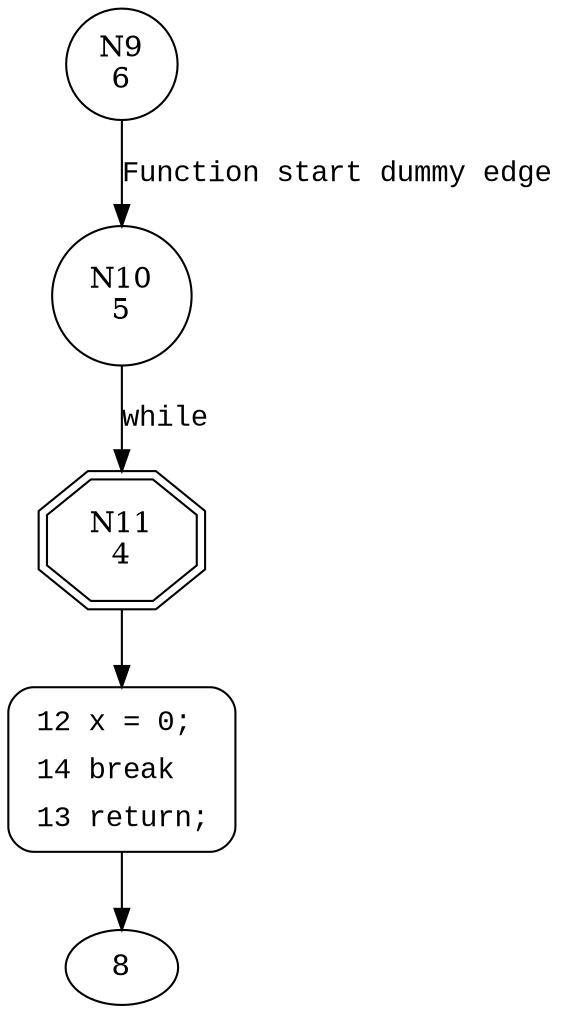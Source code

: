 digraph eval {
9 [shape="circle" label="N9\n6"]
10 [shape="circle" label="N10\n5"]
11 [shape="doubleoctagon" label="N11\n4"]
12 [shape="circle" label="N12\n3"]
12 [style="filled,bold" penwidth="1" fillcolor="white" fontname="Courier New" shape="Mrecord" label=<<table border="0" cellborder="0" cellpadding="3" bgcolor="white"><tr><td align="right">12</td><td align="left">x = 0;</td></tr><tr><td align="right">14</td><td align="left">break</td></tr><tr><td align="right">13</td><td align="left">return;</td></tr></table>>]
12 -> 8[label=""]
9 -> 10 [label="Function start dummy edge" fontname="Courier New"]
11 -> 12 [label="" fontname="Courier New"]
10 -> 11 [label="while" fontname="Courier New"]
}